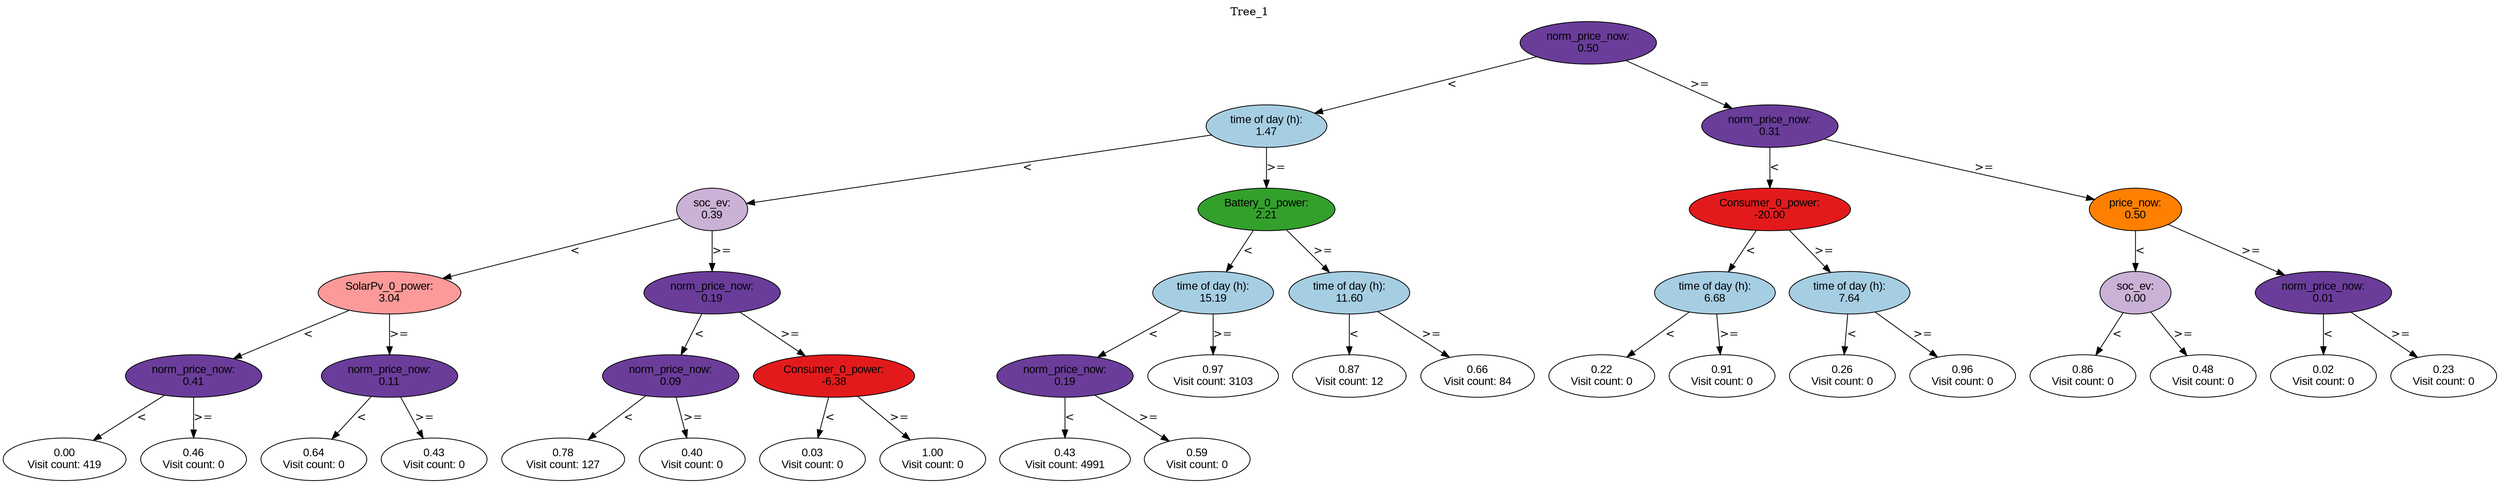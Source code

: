 digraph BST {
    node [fontname="Arial" style=filled colorscheme=paired12];
    0 [ label = "norm_price_now:
0.50" fillcolor=10];
    1 [ label = "time of day (h):
1.47" fillcolor=1];
    2 [ label = "soc_ev:
0.39" fillcolor=9];
    3 [ label = "SolarPv_0_power:
3.04" fillcolor=5];
    4 [ label = "norm_price_now:
0.41" fillcolor=10];
    5 [ label = "0.00
Visit count: 419" fillcolor=white];
    6 [ label = "0.46
Visit count: 0" fillcolor=white];
    7 [ label = "norm_price_now:
0.11" fillcolor=10];
    8 [ label = "0.64
Visit count: 0" fillcolor=white];
    9 [ label = "0.43
Visit count: 0" fillcolor=white];
    10 [ label = "norm_price_now:
0.19" fillcolor=10];
    11 [ label = "norm_price_now:
0.09" fillcolor=10];
    12 [ label = "0.78
Visit count: 127" fillcolor=white];
    13 [ label = "0.40
Visit count: 0" fillcolor=white];
    14 [ label = "Consumer_0_power:
-6.38" fillcolor=6];
    15 [ label = "0.03
Visit count: 0" fillcolor=white];
    16 [ label = "1.00
Visit count: 0" fillcolor=white];
    17 [ label = "Battery_0_power:
2.21" fillcolor=4];
    18 [ label = "time of day (h):
15.19" fillcolor=1];
    19 [ label = "norm_price_now:
0.19" fillcolor=10];
    20 [ label = "0.43
Visit count: 4991" fillcolor=white];
    21 [ label = "0.59
Visit count: 0" fillcolor=white];
    22 [ label = "0.97
Visit count: 3103" fillcolor=white];
    23 [ label = "time of day (h):
11.60" fillcolor=1];
    24 [ label = "0.87
Visit count: 12" fillcolor=white];
    25 [ label = "0.66
Visit count: 84" fillcolor=white];
    26 [ label = "norm_price_now:
0.31" fillcolor=10];
    27 [ label = "Consumer_0_power:
-20.00" fillcolor=6];
    28 [ label = "time of day (h):
6.68" fillcolor=1];
    29 [ label = "0.22
Visit count: 0" fillcolor=white];
    30 [ label = "0.91
Visit count: 0" fillcolor=white];
    31 [ label = "time of day (h):
7.64" fillcolor=1];
    32 [ label = "0.26
Visit count: 0" fillcolor=white];
    33 [ label = "0.96
Visit count: 0" fillcolor=white];
    34 [ label = "price_now:
0.50" fillcolor=8];
    35 [ label = "soc_ev:
0.00" fillcolor=9];
    36 [ label = "0.86
Visit count: 0" fillcolor=white];
    37 [ label = "0.48
Visit count: 0" fillcolor=white];
    38 [ label = "norm_price_now:
0.01" fillcolor=10];
    39 [ label = "0.02
Visit count: 0" fillcolor=white];
    40 [ label = "0.23
Visit count: 0" fillcolor=white];

    0  -> 1[ label = "<"];
    0  -> 26[ label = ">="];
    1  -> 2[ label = "<"];
    1  -> 17[ label = ">="];
    2  -> 3[ label = "<"];
    2  -> 10[ label = ">="];
    3  -> 4[ label = "<"];
    3  -> 7[ label = ">="];
    4  -> 5[ label = "<"];
    4  -> 6[ label = ">="];
    7  -> 8[ label = "<"];
    7  -> 9[ label = ">="];
    10  -> 11[ label = "<"];
    10  -> 14[ label = ">="];
    11  -> 12[ label = "<"];
    11  -> 13[ label = ">="];
    14  -> 15[ label = "<"];
    14  -> 16[ label = ">="];
    17  -> 18[ label = "<"];
    17  -> 23[ label = ">="];
    18  -> 19[ label = "<"];
    18  -> 22[ label = ">="];
    19  -> 20[ label = "<"];
    19  -> 21[ label = ">="];
    23  -> 24[ label = "<"];
    23  -> 25[ label = ">="];
    26  -> 27[ label = "<"];
    26  -> 34[ label = ">="];
    27  -> 28[ label = "<"];
    27  -> 31[ label = ">="];
    28  -> 29[ label = "<"];
    28  -> 30[ label = ">="];
    31  -> 32[ label = "<"];
    31  -> 33[ label = ">="];
    34  -> 35[ label = "<"];
    34  -> 38[ label = ">="];
    35  -> 36[ label = "<"];
    35  -> 37[ label = ">="];
    38  -> 39[ label = "<"];
    38  -> 40[ label = ">="];

    labelloc="t";
    label="Tree_1";
}